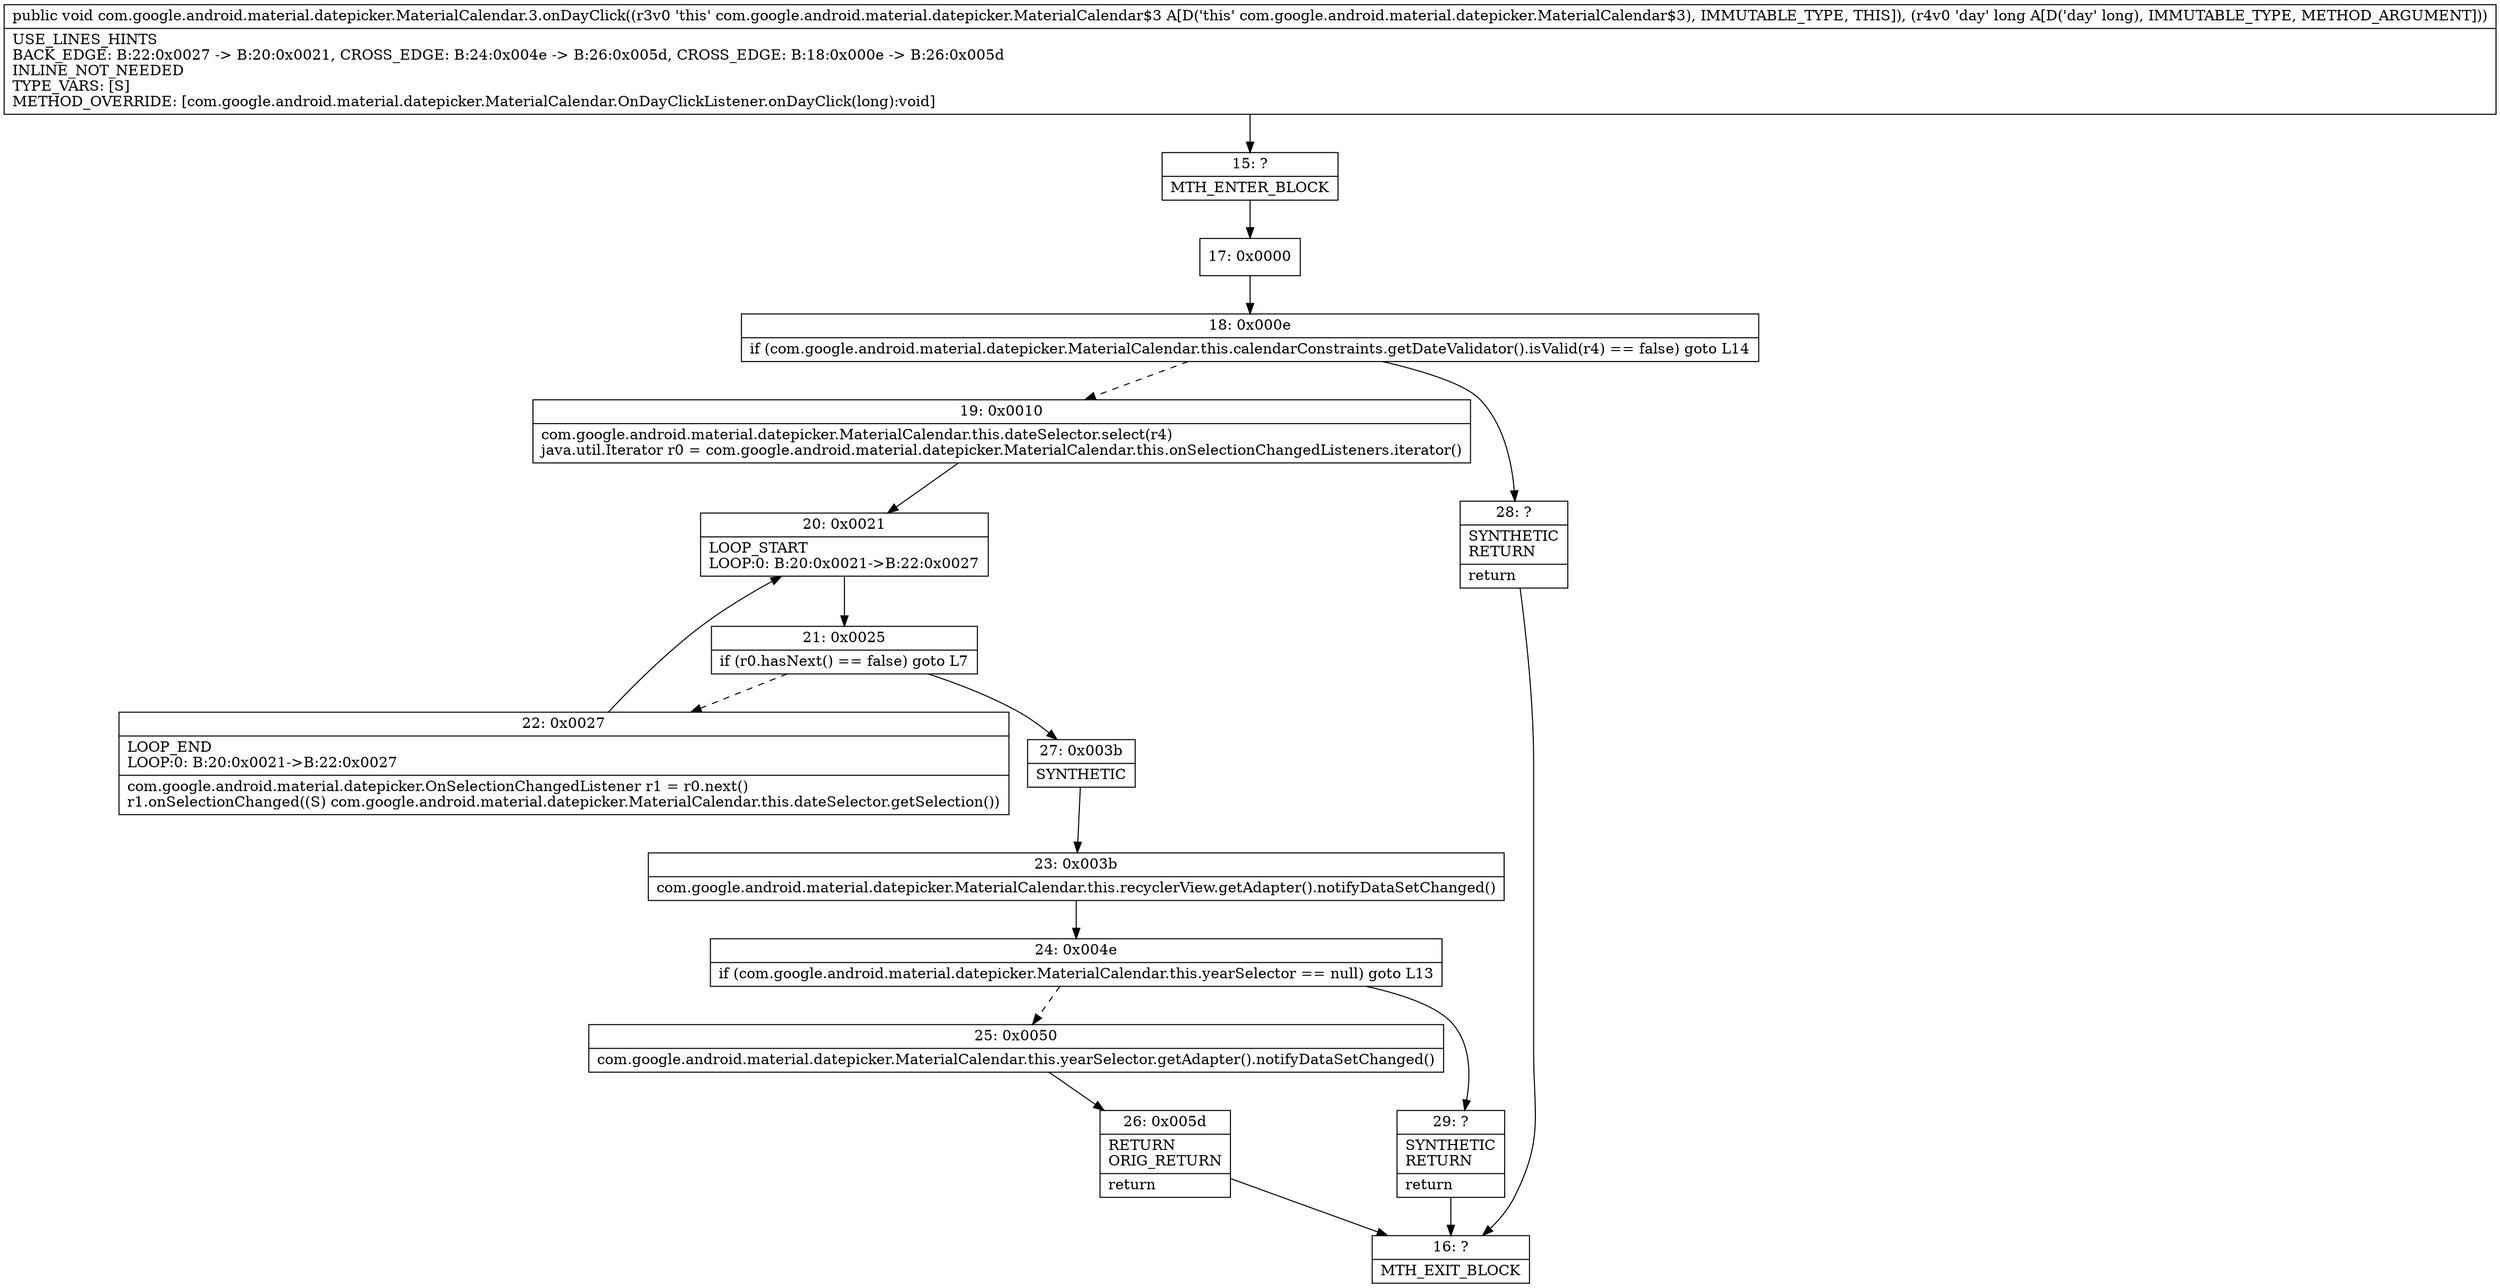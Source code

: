 digraph "CFG forcom.google.android.material.datepicker.MaterialCalendar.3.onDayClick(J)V" {
Node_15 [shape=record,label="{15\:\ ?|MTH_ENTER_BLOCK\l}"];
Node_17 [shape=record,label="{17\:\ 0x0000}"];
Node_18 [shape=record,label="{18\:\ 0x000e|if (com.google.android.material.datepicker.MaterialCalendar.this.calendarConstraints.getDateValidator().isValid(r4) == false) goto L14\l}"];
Node_19 [shape=record,label="{19\:\ 0x0010|com.google.android.material.datepicker.MaterialCalendar.this.dateSelector.select(r4)\ljava.util.Iterator r0 = com.google.android.material.datepicker.MaterialCalendar.this.onSelectionChangedListeners.iterator()\l}"];
Node_20 [shape=record,label="{20\:\ 0x0021|LOOP_START\lLOOP:0: B:20:0x0021\-\>B:22:0x0027\l}"];
Node_21 [shape=record,label="{21\:\ 0x0025|if (r0.hasNext() == false) goto L7\l}"];
Node_22 [shape=record,label="{22\:\ 0x0027|LOOP_END\lLOOP:0: B:20:0x0021\-\>B:22:0x0027\l|com.google.android.material.datepicker.OnSelectionChangedListener r1 = r0.next()\lr1.onSelectionChanged((S) com.google.android.material.datepicker.MaterialCalendar.this.dateSelector.getSelection())\l}"];
Node_27 [shape=record,label="{27\:\ 0x003b|SYNTHETIC\l}"];
Node_23 [shape=record,label="{23\:\ 0x003b|com.google.android.material.datepicker.MaterialCalendar.this.recyclerView.getAdapter().notifyDataSetChanged()\l}"];
Node_24 [shape=record,label="{24\:\ 0x004e|if (com.google.android.material.datepicker.MaterialCalendar.this.yearSelector == null) goto L13\l}"];
Node_25 [shape=record,label="{25\:\ 0x0050|com.google.android.material.datepicker.MaterialCalendar.this.yearSelector.getAdapter().notifyDataSetChanged()\l}"];
Node_26 [shape=record,label="{26\:\ 0x005d|RETURN\lORIG_RETURN\l|return\l}"];
Node_16 [shape=record,label="{16\:\ ?|MTH_EXIT_BLOCK\l}"];
Node_29 [shape=record,label="{29\:\ ?|SYNTHETIC\lRETURN\l|return\l}"];
Node_28 [shape=record,label="{28\:\ ?|SYNTHETIC\lRETURN\l|return\l}"];
MethodNode[shape=record,label="{public void com.google.android.material.datepicker.MaterialCalendar.3.onDayClick((r3v0 'this' com.google.android.material.datepicker.MaterialCalendar$3 A[D('this' com.google.android.material.datepicker.MaterialCalendar$3), IMMUTABLE_TYPE, THIS]), (r4v0 'day' long A[D('day' long), IMMUTABLE_TYPE, METHOD_ARGUMENT]))  | USE_LINES_HINTS\lBACK_EDGE: B:22:0x0027 \-\> B:20:0x0021, CROSS_EDGE: B:24:0x004e \-\> B:26:0x005d, CROSS_EDGE: B:18:0x000e \-\> B:26:0x005d\lINLINE_NOT_NEEDED\lTYPE_VARS: [S]\lMETHOD_OVERRIDE: [com.google.android.material.datepicker.MaterialCalendar.OnDayClickListener.onDayClick(long):void]\l}"];
MethodNode -> Node_15;Node_15 -> Node_17;
Node_17 -> Node_18;
Node_18 -> Node_19[style=dashed];
Node_18 -> Node_28;
Node_19 -> Node_20;
Node_20 -> Node_21;
Node_21 -> Node_22[style=dashed];
Node_21 -> Node_27;
Node_22 -> Node_20;
Node_27 -> Node_23;
Node_23 -> Node_24;
Node_24 -> Node_25[style=dashed];
Node_24 -> Node_29;
Node_25 -> Node_26;
Node_26 -> Node_16;
Node_29 -> Node_16;
Node_28 -> Node_16;
}

